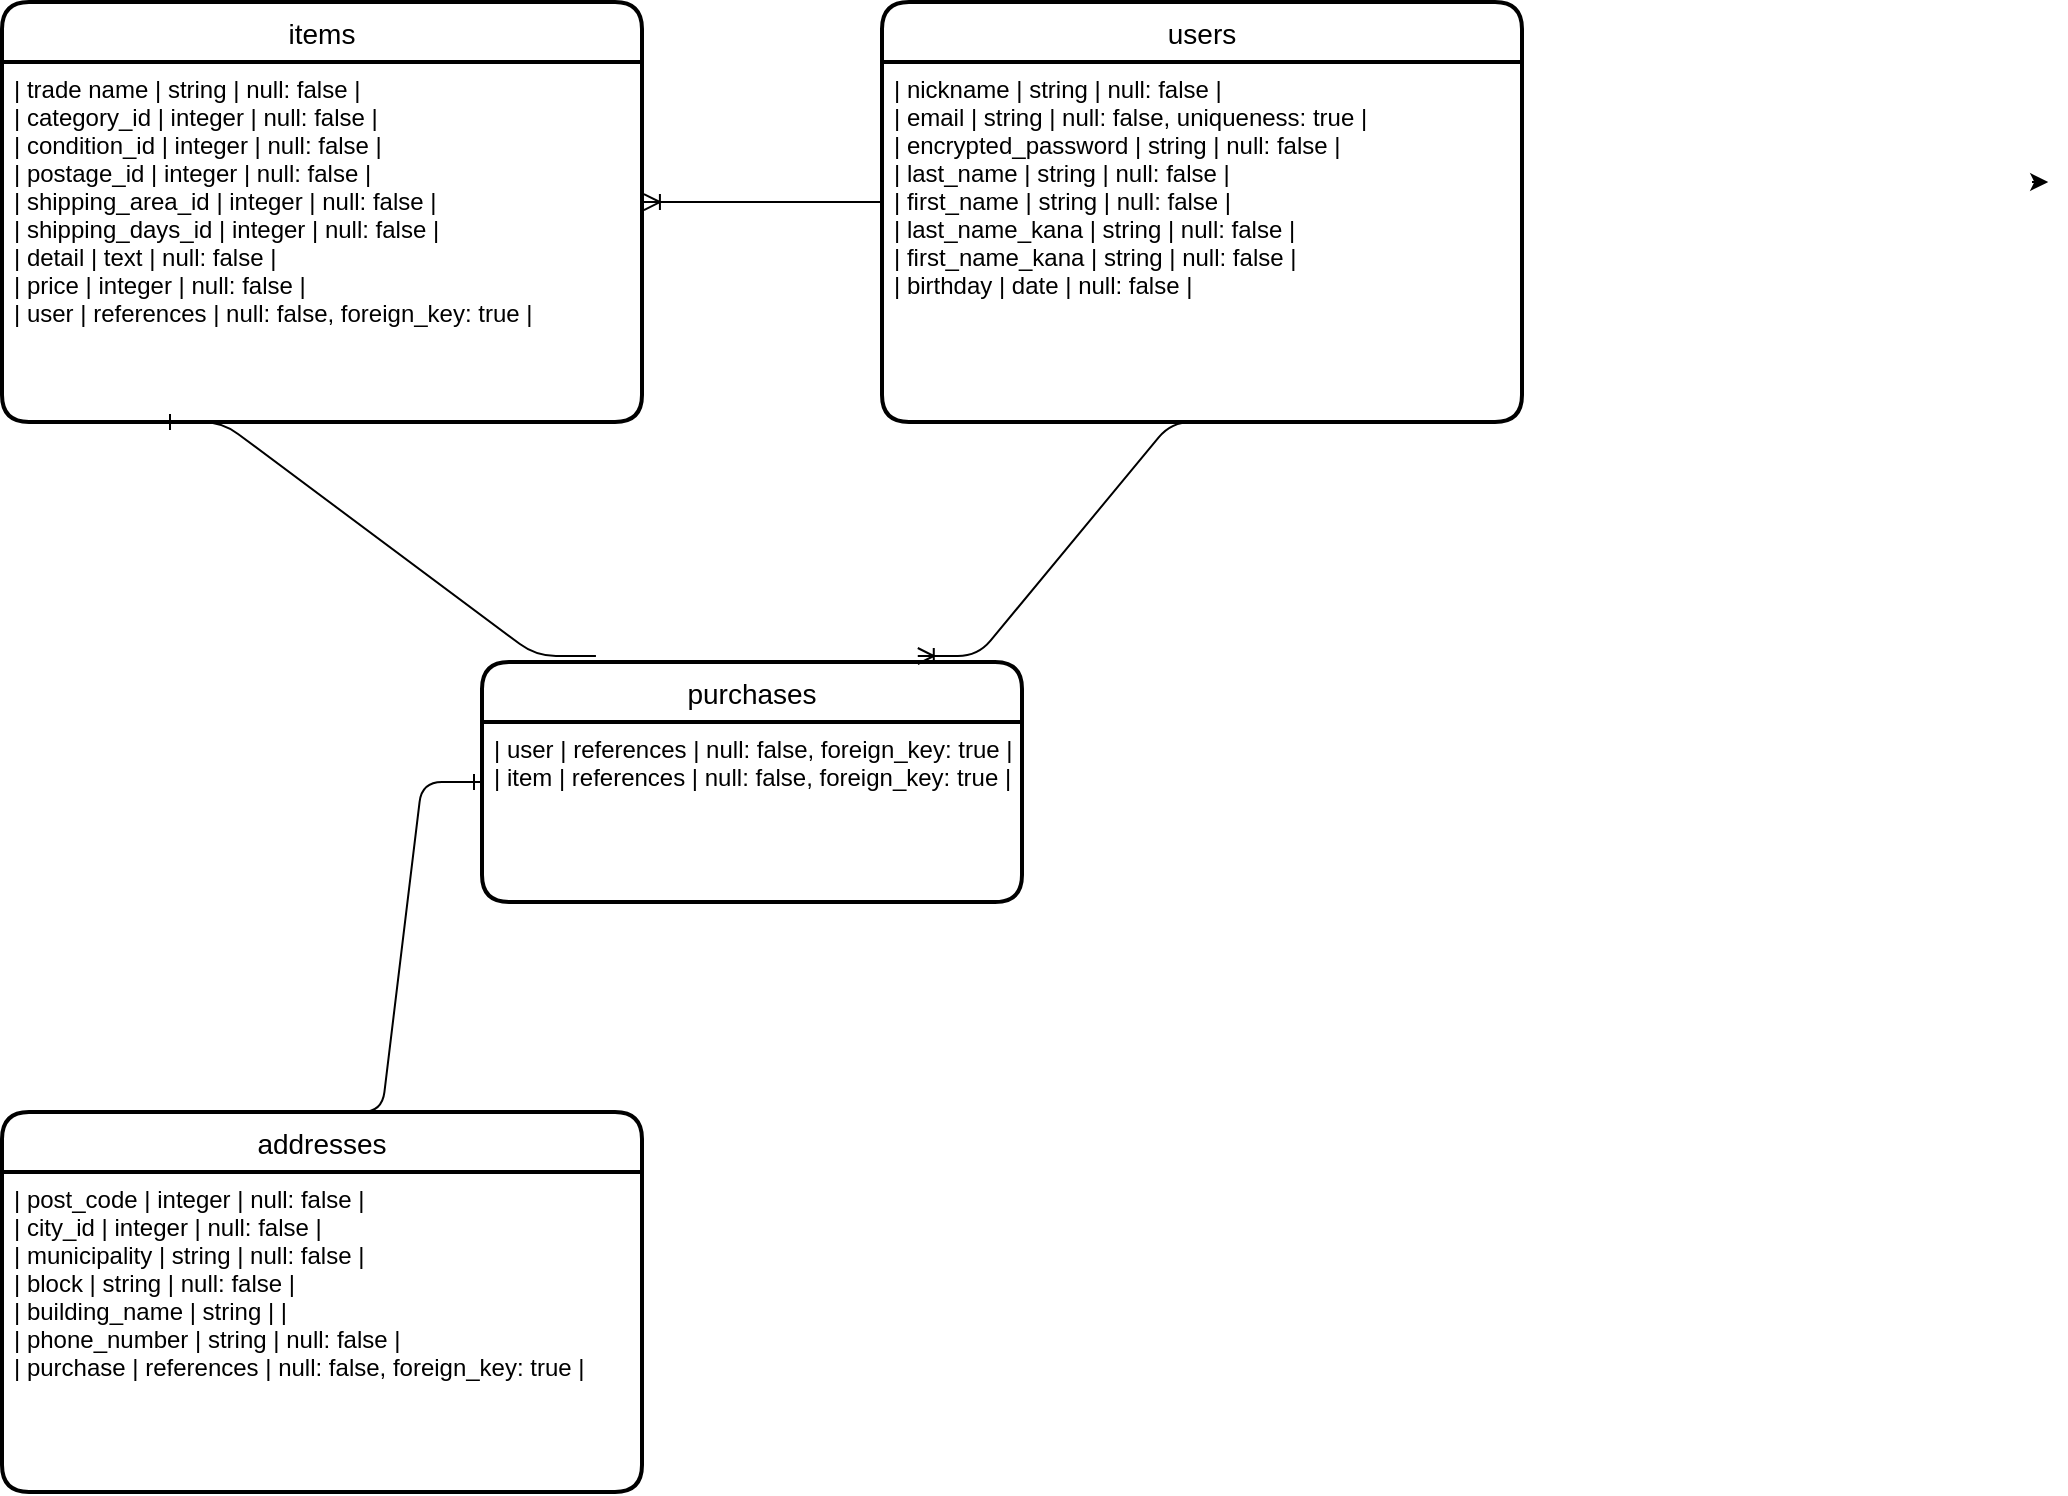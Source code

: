 <mxfile>
    <diagram id="t_WPKEbTkrK734pXHIQf" name="ページ1">
        <mxGraphModel dx="1852" dy="877" grid="1" gridSize="10" guides="1" tooltips="1" connect="1" arrows="1" fold="1" page="1" pageScale="1" pageWidth="827" pageHeight="1169" math="0" shadow="0">
            <root>
                <mxCell id="0"/>
                <mxCell id="1" parent="0"/>
                <mxCell id="57" style="edgeStyle=none;html=1;exitX=0.5;exitY=0;exitDx=0;exitDy=0;entryX=0.528;entryY=0;entryDx=0;entryDy=0;entryPerimeter=0;fontFamily=Helvetica;fontSize=12;fontColor=default;" parent="1" edge="1">
                    <mxGeometry relative="1" as="geometry">
                        <mxPoint x="225" y="120" as="sourcePoint"/>
                        <mxPoint x="233.12" y="120" as="targetPoint"/>
                    </mxGeometry>
                </mxCell>
                <mxCell id="64" value="items" style="swimlane;childLayout=stackLayout;horizontal=1;startSize=30;horizontalStack=0;rounded=1;fontSize=14;fontStyle=0;strokeWidth=2;resizeParent=0;resizeLast=1;shadow=0;dashed=0;align=center;" vertex="1" parent="1">
                    <mxGeometry x="-790" y="30" width="320" height="210" as="geometry"/>
                </mxCell>
                <mxCell id="65" value="| trade name            | string            | null: false                    |&#10;| category_id           | integer           | null: false                    |&#10;| condition_id          | integer           | null: false                    |&#10;| postage_id            | integer           | null: false                    |&#10;| shipping_area_id      | integer           | null: false                    |&#10;| shipping_days_id      | integer           | null: false                    |&#10;| detail                | text              | null: false                    |&#10;| price                 | integer           | null: false                    |&#10;| user                  | references        | null: false, foreign_key: true |" style="align=left;strokeColor=none;fillColor=none;spacingLeft=4;fontSize=12;verticalAlign=top;resizable=0;rotatable=0;part=1;" vertex="1" parent="64">
                    <mxGeometry y="30" width="320" height="180" as="geometry"/>
                </mxCell>
                <mxCell id="66" value="users" style="swimlane;childLayout=stackLayout;horizontal=1;startSize=30;horizontalStack=0;rounded=1;fontSize=14;fontStyle=0;strokeWidth=2;resizeParent=0;resizeLast=1;shadow=0;dashed=0;align=center;" vertex="1" parent="1">
                    <mxGeometry x="-350" y="30" width="320" height="210" as="geometry"/>
                </mxCell>
                <mxCell id="67" value="| nickname              | string            | null: false                    |&#10;| email                 | string            | null: false, uniqueness: true  |&#10;| encrypted_password    | string            | null: false                    |&#10;| last_name             | string            | null: false                    |&#10;| first_name            | string            | null: false                    |&#10;| last_name_kana        | string            | null: false                    |&#10;| first_name_kana       | string            | null: false                    |&#10;| birthday              | date              | null: false                    |" style="align=left;strokeColor=none;fillColor=none;spacingLeft=4;fontSize=12;verticalAlign=top;resizable=0;rotatable=0;part=1;" vertex="1" parent="66">
                    <mxGeometry y="30" width="320" height="180" as="geometry"/>
                </mxCell>
                <mxCell id="68" value="addresses" style="swimlane;childLayout=stackLayout;horizontal=1;startSize=30;horizontalStack=0;rounded=1;fontSize=14;fontStyle=0;strokeWidth=2;resizeParent=0;resizeLast=1;shadow=0;dashed=0;align=center;" vertex="1" parent="1">
                    <mxGeometry x="-790" y="585" width="320" height="190" as="geometry"/>
                </mxCell>
                <mxCell id="69" value="| post_code             | integer           | null: false                    |&#10;| city_id               | integer           | null: false                    |&#10;| municipality          | string            | null: false                    |&#10;| block                 | string            | null: false                    |&#10;| building_name         | string            |                                |&#10;| phone_number          | string            | null: false                    |&#10;| purchase              | references        | null: false, foreign_key: true |" style="align=left;strokeColor=none;fillColor=none;spacingLeft=4;fontSize=12;verticalAlign=top;resizable=0;rotatable=0;part=1;" vertex="1" parent="68">
                    <mxGeometry y="30" width="320" height="160" as="geometry"/>
                </mxCell>
                <mxCell id="70" value="purchases" style="swimlane;childLayout=stackLayout;horizontal=1;startSize=30;horizontalStack=0;rounded=1;fontSize=14;fontStyle=0;strokeWidth=2;resizeParent=0;resizeLast=1;shadow=0;dashed=0;align=center;" vertex="1" parent="1">
                    <mxGeometry x="-550" y="360" width="270" height="120" as="geometry"/>
                </mxCell>
                <mxCell id="71" value="| user                  | references        | null: false, foreign_key: true |&#10;| item                  | references        | null: false, foreign_key: true |" style="align=left;strokeColor=none;fillColor=none;spacingLeft=4;fontSize=12;verticalAlign=top;resizable=0;rotatable=0;part=1;" vertex="1" parent="70">
                    <mxGeometry y="30" width="270" height="90" as="geometry"/>
                </mxCell>
                <mxCell id="73" value="" style="edgeStyle=entityRelationEdgeStyle;fontSize=12;html=1;endArrow=ERoneToMany;entryX=1.003;entryY=0.389;entryDx=0;entryDy=0;entryPerimeter=0;exitX=-0.003;exitY=0.389;exitDx=0;exitDy=0;exitPerimeter=0;" edge="1" parent="1" source="67" target="65">
                    <mxGeometry width="100" height="100" relative="1" as="geometry">
                        <mxPoint x="-440" y="170" as="sourcePoint"/>
                        <mxPoint x="-440" y="200" as="targetPoint"/>
                    </mxGeometry>
                </mxCell>
                <mxCell id="75" value="" style="edgeStyle=entityRelationEdgeStyle;fontSize=12;html=1;endArrow=ERone;endFill=1;exitX=0.211;exitY=-0.025;exitDx=0;exitDy=0;exitPerimeter=0;entryX=0.25;entryY=1;entryDx=0;entryDy=0;" edge="1" parent="1" source="70" target="65">
                    <mxGeometry width="100" height="100" relative="1" as="geometry">
                        <mxPoint x="-730" y="380" as="sourcePoint"/>
                        <mxPoint x="-630" y="280" as="targetPoint"/>
                    </mxGeometry>
                </mxCell>
                <mxCell id="76" value="" style="edgeStyle=entityRelationEdgeStyle;fontSize=12;html=1;endArrow=ERoneToMany;entryX=0.807;entryY=-0.025;entryDx=0;entryDy=0;entryPerimeter=0;exitX=0.546;exitY=1;exitDx=0;exitDy=0;exitPerimeter=0;" edge="1" parent="1" source="67" target="70">
                    <mxGeometry width="100" height="100" relative="1" as="geometry">
                        <mxPoint x="-262.01" y="330" as="sourcePoint"/>
                        <mxPoint x="-380.0" y="330" as="targetPoint"/>
                    </mxGeometry>
                </mxCell>
                <mxCell id="78" value="" style="edgeStyle=entityRelationEdgeStyle;fontSize=12;html=1;endArrow=ERone;endFill=1;exitX=0.5;exitY=0;exitDx=0;exitDy=0;entryX=0;entryY=0.5;entryDx=0;entryDy=0;" edge="1" parent="1" source="68" target="70">
                    <mxGeometry width="100" height="100" relative="1" as="geometry">
                        <mxPoint x="-653.03" y="637" as="sourcePoint"/>
                        <mxPoint x="-720" y="520" as="targetPoint"/>
                    </mxGeometry>
                </mxCell>
            </root>
        </mxGraphModel>
    </diagram>
</mxfile>